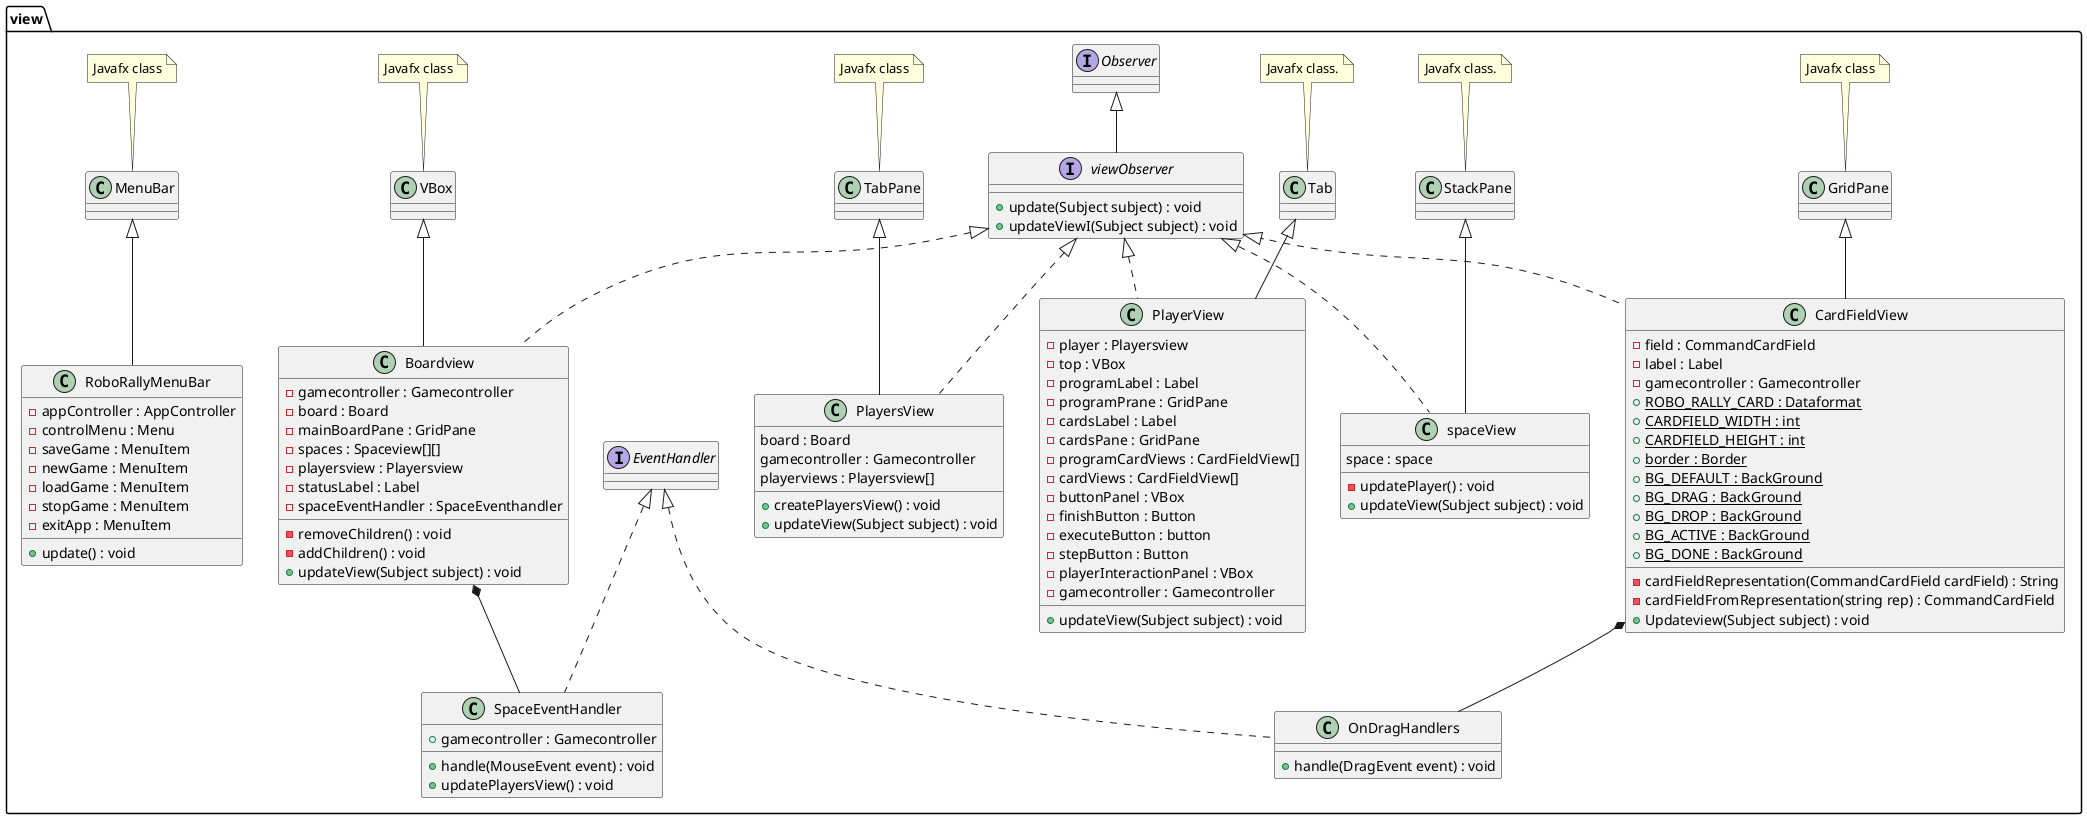 @startuml
'https://plantuml.com/class-diagram


package view{
  class Boardview extends VBox implements viewObserver {
    -gamecontroller : Gamecontroller
    -board : Board
    -mainBoardPane : GridPane
    -spaces : Spaceview[][]
    -playersview : Playersview
    -statusLabel : Label
    -spaceEventHandler : SpaceEventhandler

    -removeChildren() : void
    -addChildren() : void
    +updateView(Subject subject) : void
  }
  class SpaceEventHandler implements EventHandler{
  'Inner class of Boardview'
    +gamecontroller : Gamecontroller

    +handle(MouseEvent event) : void
    +updatePlayersView() : void
  }
  class CardFieldView extends GridPane implements viewObserver{
     -field : CommandCardField
     -label : Label
     -gamecontroller : Gamecontroller
     {Static} +ROBO_RALLY_CARD : Dataformat
     {Static} +CARDFIELD_WIDTH : int
     {Static} +CARDFIELD_HEIGHT : int
     {Static} +border : Border
     {Static} +BG_DEFAULT : BackGround
     {Static} +BG_DRAG : BackGround
     {Static} +BG_DROP : BackGround
     {Static} +BG_ACTIVE : BackGround
     {Static} +BG_DONE : BackGround

     -cardFieldRepresentation(CommandCardField cardField) : String
     -cardFieldFromRepresentation(string rep) : CommandCardField
     +Updateview(Subject subject) : void
  }
  'Inner classes of CardFieldView'
  'class OnDragDetectedHandler implements EventHandler{
     '+handle(DragEvent event) : void
  '}
  'class OnDragOverHandler implements EventHandler {
  '+handle(DragEvent event) : void
  '}
  'class OnDragEnteredHandler implements EventHandler{
    '+handle(DragEvent event) : void
  '}
  'class OnDragExitedHandler implements EventHandler{
    '+handle(DragEvent event) : void
  '}
  'class OnDragDroppedHandler implements EventHandler{
    '+handle(DragEvent event) : void
  '}
  'class OnDragDoneHandler implements EventHandler{
    '+handle(DragEvent event) : void
  '}
  class OnDragHandlers implements EventHandler{
    +handle(DragEvent event) : void
  }
  'Inner class of CardFieldView end'

  class PlayersView extends TabPane implements viewObserver {
    board : Board
    gamecontroller : Gamecontroller
    playerviews : Playersview[]

    +createPlayersView() : void
    +updateView(Subject subject) : void
  }

  class PlayerView extends Tab implements viewObserver{
    -player : Playersview
    -top : VBox
    -programLabel : Label
    -programPrane : GridPane
    -cardsLabel : Label
    -cardsPane : GridPane
    -programCardViews : CardFieldView[]
    -cardViews : CardFieldView[]
    -buttonPanel : VBox
    -finishButton : Button
    -executeButton : button
    -stepButton : Button
    -playerInteractionPanel : VBox
    -gamecontroller : Gamecontroller

    +updateView(Subject subject) : void
  }
  class RoboRallyMenuBar extends MenuBar{
     -appController : AppController
     -controlMenu : Menu
     -saveGame : MenuItem
     -newGame : MenuItem
     -loadGame : MenuItem
     -stopGame : MenuItem
     -exitApp : MenuItem

     +update() : void

  }
  class spaceView extends StackPane implements viewObserver{
    space : space

    -updatePlayer() : void
    +updateView(Subject subject) : void

  }
  interface viewObserver extends Observer{
    +update(Subject subject) : void
    +updateViewI(Subject subject) : void
  }
  class StackPane
  note top: Javafx class.

  class Tab
  note top: Javafx class.

  class MenuBar
  note top: Javafx class

  class TabPane
  note top: Javafx class

  class GridPane
  note top: Javafx class

  class VBox
  note top: Javafx class

}



Boardview *-- SpaceEventHandler
'CardFieldView *-- OnDragDoneHandler
'CardFieldView *-- OnDragDetectedHandler
'CardFieldView *-- OnDragEnteredHandler
'CardFieldView *-- OnDragDroppedHandler
'CardFieldView *-- OnDragExitedHandler
'CardFieldView *-- OnDragOverHandler
CardFieldView *-- OnDragHandlers

'EventHandler -u- OnDragDoneHandler
'EventHandler -u- OnDragDetectedHandler
'EventHandler -u- OnDragEnteredHandler


@enduml